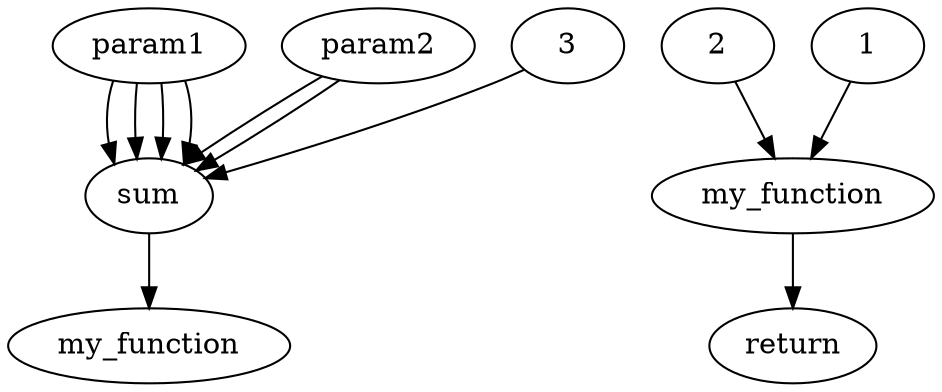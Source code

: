 digraph A {
    fn_a [type=fn, label=my_function]
    ref_a [type=call, label=my_function]
    param1 [type=param]
    param2 [type=param]
    param1 -> sum
    param1 -> sum
    param1 -> sum
    param1 -> sum
    param2 -> sum
    param2 -> sum
    3 -> sum
    sum -> fn_a
    2 -> ref_a
    1 -> ref_a -> return
}
